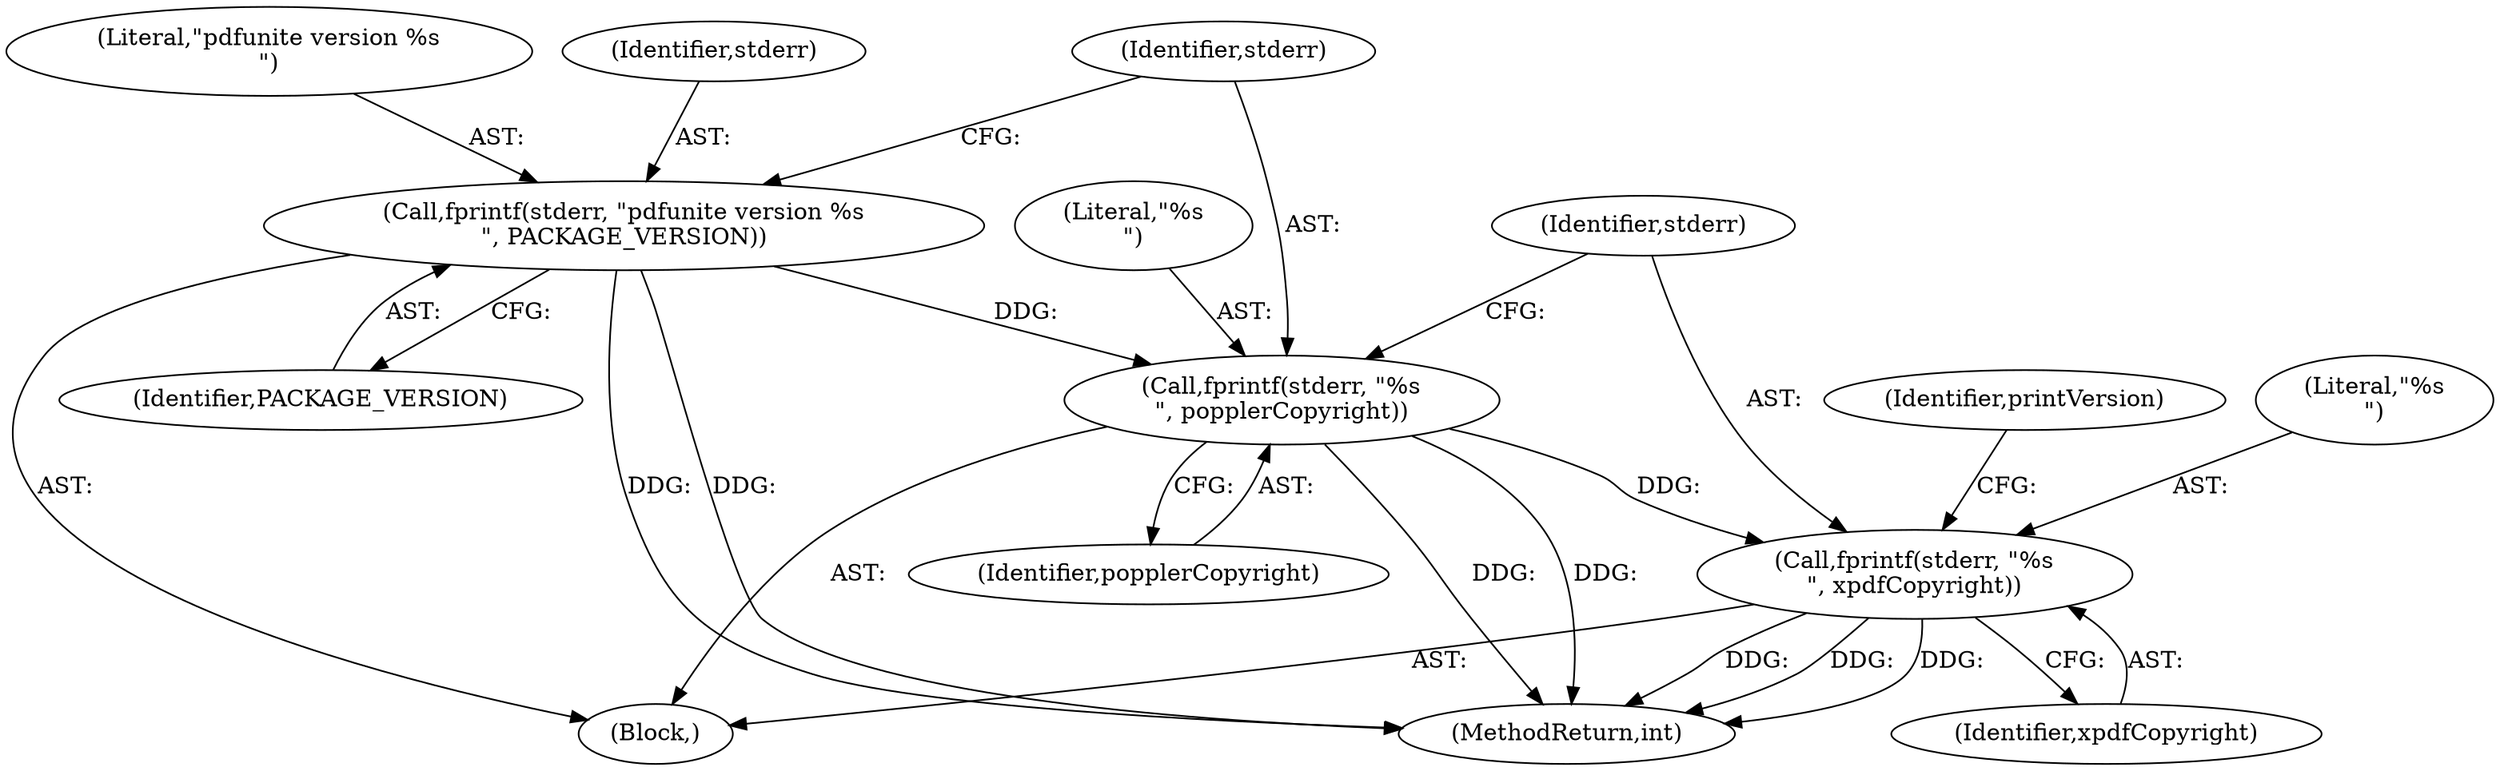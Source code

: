 digraph "0_poppler_5c9b08a875b07853be6c44e43ff5f7f059df666a@API" {
"1000171" [label="(Call,fprintf(stderr, \"%s\n\", xpdfCopyright))"];
"1000167" [label="(Call,fprintf(stderr, \"%s\n\", popplerCopyright))"];
"1000163" [label="(Call,fprintf(stderr, \"pdfunite version %s\n\", PACKAGE_VERSION))"];
"1000168" [label="(Identifier,stderr)"];
"1000169" [label="(Literal,\"%s\n\")"];
"1000165" [label="(Literal,\"pdfunite version %s\n\")"];
"1000177" [label="(Identifier,printVersion)"];
"1000174" [label="(Identifier,xpdfCopyright)"];
"1000171" [label="(Call,fprintf(stderr, \"%s\n\", xpdfCopyright))"];
"1000170" [label="(Identifier,popplerCopyright)"];
"1000166" [label="(Identifier,PACKAGE_VERSION)"];
"1000167" [label="(Call,fprintf(stderr, \"%s\n\", popplerCopyright))"];
"1000173" [label="(Literal,\"%s\n\")"];
"1000164" [label="(Identifier,stderr)"];
"1000163" [label="(Call,fprintf(stderr, \"pdfunite version %s\n\", PACKAGE_VERSION))"];
"1000162" [label="(Block,)"];
"1001132" [label="(MethodReturn,int)"];
"1000172" [label="(Identifier,stderr)"];
"1000171" -> "1000162"  [label="AST: "];
"1000171" -> "1000174"  [label="CFG: "];
"1000172" -> "1000171"  [label="AST: "];
"1000173" -> "1000171"  [label="AST: "];
"1000174" -> "1000171"  [label="AST: "];
"1000177" -> "1000171"  [label="CFG: "];
"1000171" -> "1001132"  [label="DDG: "];
"1000171" -> "1001132"  [label="DDG: "];
"1000171" -> "1001132"  [label="DDG: "];
"1000167" -> "1000171"  [label="DDG: "];
"1000167" -> "1000162"  [label="AST: "];
"1000167" -> "1000170"  [label="CFG: "];
"1000168" -> "1000167"  [label="AST: "];
"1000169" -> "1000167"  [label="AST: "];
"1000170" -> "1000167"  [label="AST: "];
"1000172" -> "1000167"  [label="CFG: "];
"1000167" -> "1001132"  [label="DDG: "];
"1000167" -> "1001132"  [label="DDG: "];
"1000163" -> "1000167"  [label="DDG: "];
"1000163" -> "1000162"  [label="AST: "];
"1000163" -> "1000166"  [label="CFG: "];
"1000164" -> "1000163"  [label="AST: "];
"1000165" -> "1000163"  [label="AST: "];
"1000166" -> "1000163"  [label="AST: "];
"1000168" -> "1000163"  [label="CFG: "];
"1000163" -> "1001132"  [label="DDG: "];
"1000163" -> "1001132"  [label="DDG: "];
}
